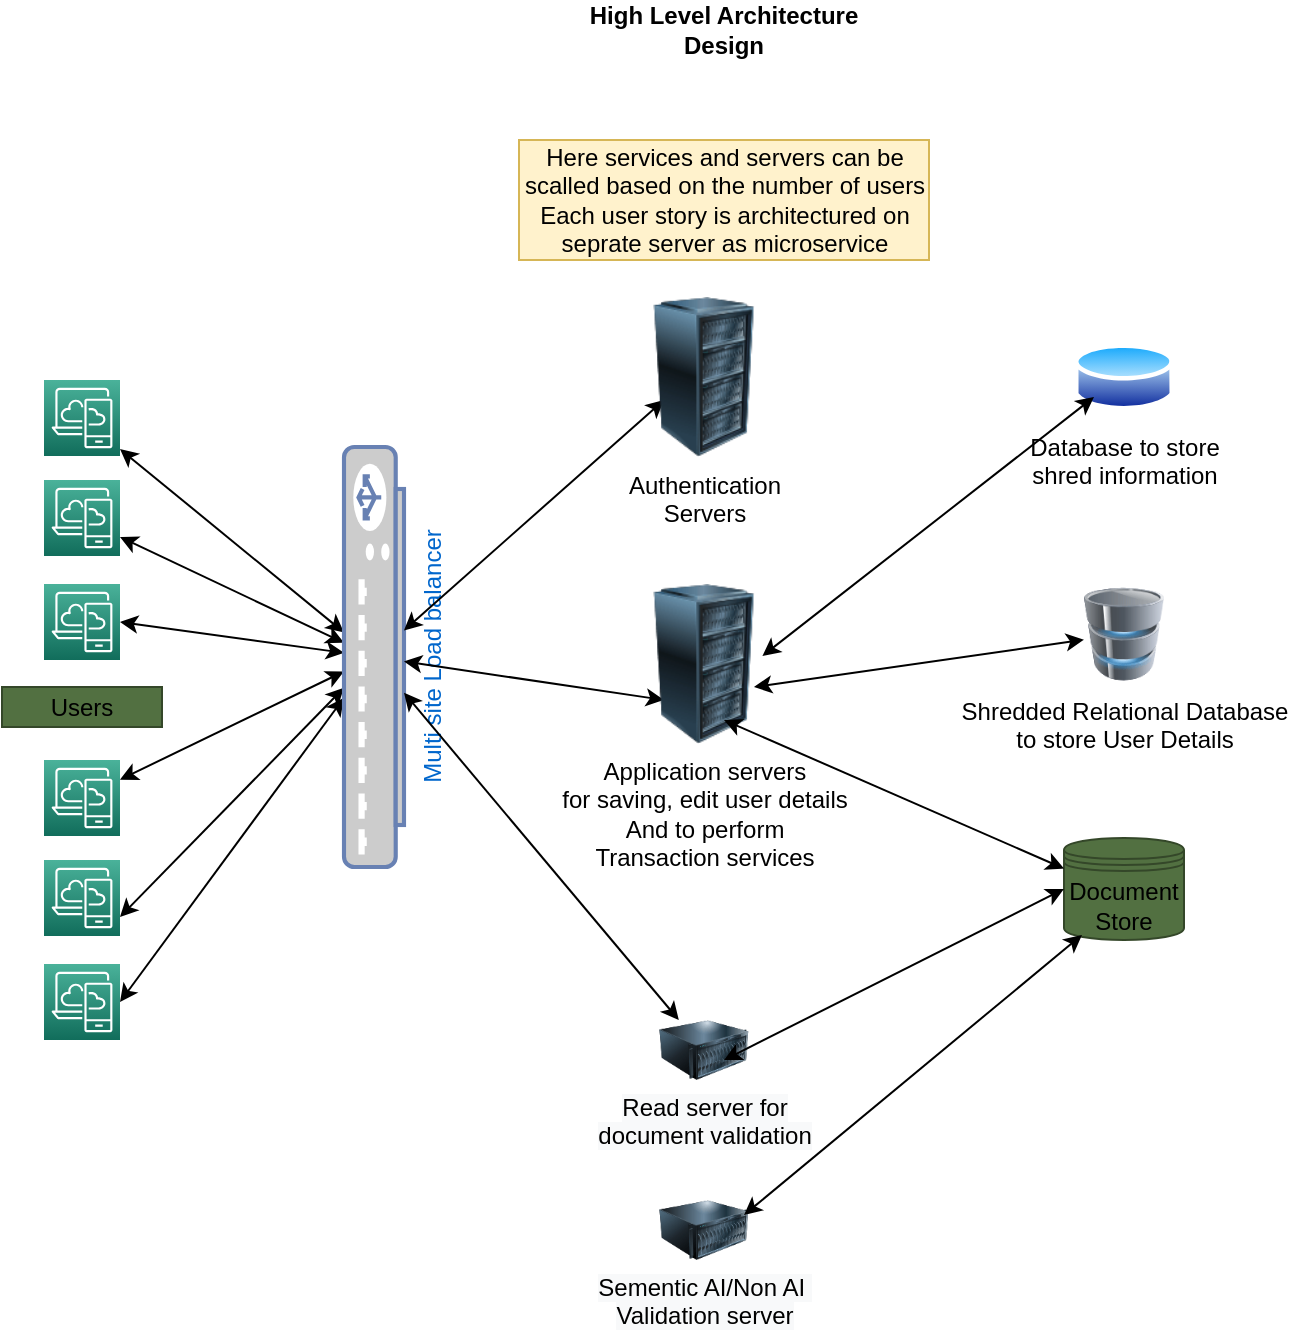 <mxfile version="16.6.3" type="github">
  <diagram id="mDYKbPkZ1JHOI9Wo8ffw" name="Page-1">
    <mxGraphModel dx="782" dy="411" grid="1" gridSize="10" guides="1" tooltips="1" connect="1" arrows="1" fold="1" page="1" pageScale="1" pageWidth="827" pageHeight="1169" math="0" shadow="0">
      <root>
        <mxCell id="0" />
        <mxCell id="1" parent="0" />
        <mxCell id="J87j1mYxE_HHsohZvzXR-25" value="Here services and servers can be scalled based on the number of users&lt;br&gt;Each user story is architectured on seprate server as microservice" style="whiteSpace=wrap;html=1;fillColor=#fff2cc;strokeColor=#d6b656;" vertex="1" parent="1">
          <mxGeometry x="297.5" y="90" width="205" height="60" as="geometry" />
        </mxCell>
        <mxCell id="J87j1mYxE_HHsohZvzXR-4" value="Users" style="rounded=0;whiteSpace=wrap;html=1;fillColor=#527041;strokeColor=#344729;" vertex="1" parent="1">
          <mxGeometry x="39" y="363.5" width="80" height="20" as="geometry" />
        </mxCell>
        <mxCell id="J87j1mYxE_HHsohZvzXR-10" value="&lt;b&gt;High Level Architecture Design&lt;/b&gt;" style="text;html=1;strokeColor=none;fillColor=none;align=center;verticalAlign=middle;whiteSpace=wrap;rounded=0;" vertex="1" parent="1">
          <mxGeometry x="330" y="20" width="140" height="30" as="geometry" />
        </mxCell>
        <mxCell id="J87j1mYxE_HHsohZvzXR-13" value="" style="endArrow=classic;startArrow=classic;html=1;rounded=0;" edge="1" parent="1" source="J87j1mYxE_HHsohZvzXR-34" target="J87j1mYxE_HHsohZvzXR-47">
          <mxGeometry width="50" height="50" relative="1" as="geometry">
            <mxPoint x="100" y="230" as="sourcePoint" />
            <mxPoint x="207.5" y="326.084" as="targetPoint" />
          </mxGeometry>
        </mxCell>
        <mxCell id="J87j1mYxE_HHsohZvzXR-14" value="" style="endArrow=classic;startArrow=classic;html=1;rounded=0;exitX=1;exitY=0.75;exitDx=0;exitDy=0;exitPerimeter=0;" edge="1" parent="1" source="J87j1mYxE_HHsohZvzXR-35" target="J87j1mYxE_HHsohZvzXR-47">
          <mxGeometry width="50" height="50" relative="1" as="geometry">
            <mxPoint x="100" y="270" as="sourcePoint" />
            <mxPoint x="207.5" y="335.793" as="targetPoint" />
          </mxGeometry>
        </mxCell>
        <mxCell id="J87j1mYxE_HHsohZvzXR-15" value="" style="endArrow=classic;startArrow=classic;html=1;rounded=0;exitX=1;exitY=0.5;exitDx=0;exitDy=0;exitPerimeter=0;" edge="1" parent="1" source="J87j1mYxE_HHsohZvzXR-37" target="J87j1mYxE_HHsohZvzXR-47">
          <mxGeometry width="50" height="50" relative="1" as="geometry">
            <mxPoint x="100" y="310" as="sourcePoint" />
            <mxPoint x="207.5" y="344.933" as="targetPoint" />
          </mxGeometry>
        </mxCell>
        <mxCell id="J87j1mYxE_HHsohZvzXR-34" value="" style="sketch=0;points=[[0,0,0],[0.25,0,0],[0.5,0,0],[0.75,0,0],[1,0,0],[0,1,0],[0.25,1,0],[0.5,1,0],[0.75,1,0],[1,1,0],[0,0.25,0],[0,0.5,0],[0,0.75,0],[1,0.25,0],[1,0.5,0],[1,0.75,0]];outlineConnect=0;fontColor=#232F3E;gradientColor=#4AB29A;gradientDirection=north;fillColor=#116D5B;strokeColor=#ffffff;dashed=0;verticalLabelPosition=bottom;verticalAlign=top;align=center;html=1;fontSize=12;fontStyle=0;aspect=fixed;shape=mxgraph.aws4.resourceIcon;resIcon=mxgraph.aws4.desktop_and_app_streaming;" vertex="1" parent="1">
          <mxGeometry x="60" y="210" width="38" height="38" as="geometry" />
        </mxCell>
        <mxCell id="J87j1mYxE_HHsohZvzXR-35" value="" style="sketch=0;points=[[0,0,0],[0.25,0,0],[0.5,0,0],[0.75,0,0],[1,0,0],[0,1,0],[0.25,1,0],[0.5,1,0],[0.75,1,0],[1,1,0],[0,0.25,0],[0,0.5,0],[0,0.75,0],[1,0.25,0],[1,0.5,0],[1,0.75,0]];outlineConnect=0;fontColor=#232F3E;gradientColor=#4AB29A;gradientDirection=north;fillColor=#116D5B;strokeColor=#ffffff;dashed=0;verticalLabelPosition=bottom;verticalAlign=top;align=center;html=1;fontSize=12;fontStyle=0;aspect=fixed;shape=mxgraph.aws4.resourceIcon;resIcon=mxgraph.aws4.desktop_and_app_streaming;" vertex="1" parent="1">
          <mxGeometry x="60" y="260" width="38" height="38" as="geometry" />
        </mxCell>
        <mxCell id="J87j1mYxE_HHsohZvzXR-37" value="" style="sketch=0;points=[[0,0,0],[0.25,0,0],[0.5,0,0],[0.75,0,0],[1,0,0],[0,1,0],[0.25,1,0],[0.5,1,0],[0.75,1,0],[1,1,0],[0,0.25,0],[0,0.5,0],[0,0.75,0],[1,0.25,0],[1,0.5,0],[1,0.75,0]];outlineConnect=0;fontColor=#232F3E;gradientColor=#4AB29A;gradientDirection=north;fillColor=#116D5B;strokeColor=#ffffff;dashed=0;verticalLabelPosition=bottom;verticalAlign=top;align=center;html=1;fontSize=12;fontStyle=0;aspect=fixed;shape=mxgraph.aws4.resourceIcon;resIcon=mxgraph.aws4.desktop_and_app_streaming;" vertex="1" parent="1">
          <mxGeometry x="60" y="312" width="38" height="38" as="geometry" />
        </mxCell>
        <mxCell id="J87j1mYxE_HHsohZvzXR-40" value="" style="endArrow=classic;startArrow=classic;html=1;rounded=0;" edge="1" parent="1" source="J87j1mYxE_HHsohZvzXR-43" target="J87j1mYxE_HHsohZvzXR-47">
          <mxGeometry width="50" height="50" relative="1" as="geometry">
            <mxPoint x="100" y="420" as="sourcePoint" />
            <mxPoint x="209.36" y="381.96" as="targetPoint" />
          </mxGeometry>
        </mxCell>
        <mxCell id="J87j1mYxE_HHsohZvzXR-41" value="" style="endArrow=classic;startArrow=classic;html=1;rounded=0;exitX=1;exitY=0.75;exitDx=0;exitDy=0;exitPerimeter=0;" edge="1" parent="1" source="J87j1mYxE_HHsohZvzXR-44" target="J87j1mYxE_HHsohZvzXR-47">
          <mxGeometry width="50" height="50" relative="1" as="geometry">
            <mxPoint x="100" y="460" as="sourcePoint" />
            <mxPoint x="210" y="390" as="targetPoint" />
          </mxGeometry>
        </mxCell>
        <mxCell id="J87j1mYxE_HHsohZvzXR-42" value="" style="endArrow=classic;startArrow=classic;html=1;rounded=0;exitX=1;exitY=0.5;exitDx=0;exitDy=0;exitPerimeter=0;" edge="1" parent="1" source="J87j1mYxE_HHsohZvzXR-45" target="J87j1mYxE_HHsohZvzXR-47">
          <mxGeometry width="50" height="50" relative="1" as="geometry">
            <mxPoint x="100" y="500" as="sourcePoint" />
            <mxPoint x="200" y="430" as="targetPoint" />
          </mxGeometry>
        </mxCell>
        <mxCell id="J87j1mYxE_HHsohZvzXR-43" value="" style="sketch=0;points=[[0,0,0],[0.25,0,0],[0.5,0,0],[0.75,0,0],[1,0,0],[0,1,0],[0.25,1,0],[0.5,1,0],[0.75,1,0],[1,1,0],[0,0.25,0],[0,0.5,0],[0,0.75,0],[1,0.25,0],[1,0.5,0],[1,0.75,0]];outlineConnect=0;fontColor=#232F3E;gradientColor=#4AB29A;gradientDirection=north;fillColor=#116D5B;strokeColor=#ffffff;dashed=0;verticalLabelPosition=bottom;verticalAlign=top;align=center;html=1;fontSize=12;fontStyle=0;aspect=fixed;shape=mxgraph.aws4.resourceIcon;resIcon=mxgraph.aws4.desktop_and_app_streaming;" vertex="1" parent="1">
          <mxGeometry x="60" y="400" width="38" height="38" as="geometry" />
        </mxCell>
        <mxCell id="J87j1mYxE_HHsohZvzXR-44" value="" style="sketch=0;points=[[0,0,0],[0.25,0,0],[0.5,0,0],[0.75,0,0],[1,0,0],[0,1,0],[0.25,1,0],[0.5,1,0],[0.75,1,0],[1,1,0],[0,0.25,0],[0,0.5,0],[0,0.75,0],[1,0.25,0],[1,0.5,0],[1,0.75,0]];outlineConnect=0;fontColor=#232F3E;gradientColor=#4AB29A;gradientDirection=north;fillColor=#116D5B;strokeColor=#ffffff;dashed=0;verticalLabelPosition=bottom;verticalAlign=top;align=center;html=1;fontSize=12;fontStyle=0;aspect=fixed;shape=mxgraph.aws4.resourceIcon;resIcon=mxgraph.aws4.desktop_and_app_streaming;" vertex="1" parent="1">
          <mxGeometry x="60" y="450" width="38" height="38" as="geometry" />
        </mxCell>
        <mxCell id="J87j1mYxE_HHsohZvzXR-45" value="" style="sketch=0;points=[[0,0,0],[0.25,0,0],[0.5,0,0],[0.75,0,0],[1,0,0],[0,1,0],[0.25,1,0],[0.5,1,0],[0.75,1,0],[1,1,0],[0,0.25,0],[0,0.5,0],[0,0.75,0],[1,0.25,0],[1,0.5,0],[1,0.75,0]];outlineConnect=0;fontColor=#232F3E;gradientColor=#4AB29A;gradientDirection=north;fillColor=#116D5B;strokeColor=#ffffff;dashed=0;verticalLabelPosition=bottom;verticalAlign=top;align=center;html=1;fontSize=12;fontStyle=0;aspect=fixed;shape=mxgraph.aws4.resourceIcon;resIcon=mxgraph.aws4.desktop_and_app_streaming;" vertex="1" parent="1">
          <mxGeometry x="60" y="502" width="38" height="38" as="geometry" />
        </mxCell>
        <mxCell id="J87j1mYxE_HHsohZvzXR-47" value="Multi site Load balancer" style="fontColor=#0066CC;verticalAlign=top;verticalLabelPosition=bottom;labelPosition=center;align=center;html=1;outlineConnect=0;fillColor=#CCCCCC;strokeColor=#6881B3;gradientColor=none;gradientDirection=north;strokeWidth=2;shape=mxgraph.networks.load_balancer;rotation=-90;" vertex="1" parent="1">
          <mxGeometry x="120" y="333.5" width="210" height="30" as="geometry" />
        </mxCell>
        <mxCell id="J87j1mYxE_HHsohZvzXR-60" value="" style="endArrow=classic;startArrow=classic;html=1;rounded=0;" edge="1" parent="1" source="J87j1mYxE_HHsohZvzXR-47">
          <mxGeometry width="50" height="50" relative="1" as="geometry">
            <mxPoint x="243.5" y="319.996" as="sourcePoint" />
            <mxPoint x="370" y="220" as="targetPoint" />
          </mxGeometry>
        </mxCell>
        <mxCell id="J87j1mYxE_HHsohZvzXR-61" value="" style="endArrow=classic;startArrow=classic;html=1;rounded=0;" edge="1" parent="1" source="J87j1mYxE_HHsohZvzXR-47">
          <mxGeometry width="50" height="50" relative="1" as="geometry">
            <mxPoint x="253.5" y="372.946" as="sourcePoint" />
            <mxPoint x="370" y="370" as="targetPoint" />
          </mxGeometry>
        </mxCell>
        <mxCell id="J87j1mYxE_HHsohZvzXR-63" value="&lt;span style=&quot;background-color: rgb(248 , 249 , 250)&quot;&gt;Read server for &lt;br&gt;document validation&lt;br&gt;&lt;/span&gt;" style="image;html=1;image=img/lib/clip_art/computers/Server_128x128.png;strokeColor=#344729;fillColor=#527041;" vertex="1" parent="1">
          <mxGeometry x="350" y="530" width="80" height="30" as="geometry" />
        </mxCell>
        <mxCell id="J87j1mYxE_HHsohZvzXR-66" value="" style="endArrow=classic;startArrow=classic;html=1;rounded=0;" edge="1" parent="1" source="J87j1mYxE_HHsohZvzXR-47" target="J87j1mYxE_HHsohZvzXR-63">
          <mxGeometry width="50" height="50" relative="1" as="geometry">
            <mxPoint x="253.5" y="384.588" as="sourcePoint" />
            <mxPoint x="390" y="439.99" as="targetPoint" />
          </mxGeometry>
        </mxCell>
        <mxCell id="J87j1mYxE_HHsohZvzXR-68" value="Shredded&amp;nbsp;Relational Database&lt;br&gt;to store User Details" style="image;html=1;image=img/lib/clip_art/computers/Database_128x128.png;strokeColor=#344729;fillColor=#527041;" vertex="1" parent="1">
          <mxGeometry x="580" y="312" width="40" height="50" as="geometry" />
        </mxCell>
        <mxCell id="J87j1mYxE_HHsohZvzXR-73" value="Database to store &lt;br&gt;shred information" style="aspect=fixed;perimeter=ellipsePerimeter;html=1;align=center;shadow=0;dashed=0;spacingTop=3;image;image=img/lib/active_directory/database.svg;strokeColor=#344729;fillColor=#527041;" vertex="1" parent="1">
          <mxGeometry x="575" y="190" width="50" height="37" as="geometry" />
        </mxCell>
        <mxCell id="J87j1mYxE_HHsohZvzXR-75" value="" style="endArrow=classic;startArrow=classic;html=1;rounded=0;entryX=0;entryY=0.5;entryDx=0;entryDy=0;" edge="1" parent="1">
          <mxGeometry width="50" height="50" relative="1" as="geometry">
            <mxPoint x="419.204" y="348" as="sourcePoint" />
            <mxPoint x="585" y="218.5" as="targetPoint" />
          </mxGeometry>
        </mxCell>
        <mxCell id="J87j1mYxE_HHsohZvzXR-88" value="Document Store" style="shape=datastore;whiteSpace=wrap;html=1;strokeColor=#344729;fillColor=#527041;" vertex="1" parent="1">
          <mxGeometry x="570" y="439" width="60" height="51" as="geometry" />
        </mxCell>
        <mxCell id="J87j1mYxE_HHsohZvzXR-90" value="" style="endArrow=classic;startArrow=classic;html=1;rounded=0;" edge="1" parent="1" target="J87j1mYxE_HHsohZvzXR-68">
          <mxGeometry width="50" height="50" relative="1" as="geometry">
            <mxPoint x="415" y="363.5" as="sourcePoint" />
            <mxPoint x="575" y="424.389" as="targetPoint" />
          </mxGeometry>
        </mxCell>
        <mxCell id="J87j1mYxE_HHsohZvzXR-92" value="" style="endArrow=classic;startArrow=classic;html=1;rounded=0;entryX=0;entryY=0.5;entryDx=0;entryDy=0;exitX=0.625;exitY=0.667;exitDx=0;exitDy=0;exitPerimeter=0;" edge="1" parent="1" source="J87j1mYxE_HHsohZvzXR-63" target="J87j1mYxE_HHsohZvzXR-88">
          <mxGeometry width="50" height="50" relative="1" as="geometry">
            <mxPoint x="420" y="495.56" as="sourcePoint" />
            <mxPoint x="586" y="437.995" as="targetPoint" />
          </mxGeometry>
        </mxCell>
        <mxCell id="J87j1mYxE_HHsohZvzXR-93" value="Authentication&lt;br&gt;Servers" style="image;html=1;image=img/lib/clip_art/computers/Server_Rack_128x128.png;strokeColor=#344729;fillColor=#527041;verticalAlign=top;" vertex="1" parent="1">
          <mxGeometry x="350" y="168.5" width="80" height="80" as="geometry" />
        </mxCell>
        <mxCell id="J87j1mYxE_HHsohZvzXR-94" value="Application servers&lt;br&gt;for saving, edit user details&lt;br&gt;And to perform&lt;br&gt;Transaction services" style="image;html=1;image=img/lib/clip_art/computers/Server_Rack_128x128.png;strokeColor=#344729;fillColor=#527041;" vertex="1" parent="1">
          <mxGeometry x="350" y="312" width="80" height="80" as="geometry" />
        </mxCell>
        <mxCell id="J87j1mYxE_HHsohZvzXR-102" value="" style="endArrow=classic;startArrow=classic;html=1;rounded=0;exitX=0.625;exitY=0.85;exitDx=0;exitDy=0;exitPerimeter=0;entryX=0;entryY=0.3;entryDx=0;entryDy=0;" edge="1" parent="1" source="J87j1mYxE_HHsohZvzXR-94" target="J87j1mYxE_HHsohZvzXR-88">
          <mxGeometry width="50" height="50" relative="1" as="geometry">
            <mxPoint x="425" y="373.5" as="sourcePoint" />
            <mxPoint x="590" y="349.865" as="targetPoint" />
          </mxGeometry>
        </mxCell>
        <mxCell id="J87j1mYxE_HHsohZvzXR-103" value="&lt;span style=&quot;background-color: rgb(248 , 249 , 250)&quot;&gt;Sementic AI/Non AI&amp;nbsp;&lt;br&gt;Validation server&lt;br&gt;&lt;/span&gt;" style="image;html=1;image=img/lib/clip_art/computers/Server_128x128.png;strokeColor=#344729;fillColor=#527041;" vertex="1" parent="1">
          <mxGeometry x="350" y="620" width="80" height="30" as="geometry" />
        </mxCell>
        <mxCell id="J87j1mYxE_HHsohZvzXR-104" value="" style="endArrow=classic;startArrow=classic;html=1;rounded=0;entryX=0.15;entryY=0.95;entryDx=0;entryDy=0;exitX=0.625;exitY=0.667;exitDx=0;exitDy=0;exitPerimeter=0;entryPerimeter=0;" edge="1" parent="1" target="J87j1mYxE_HHsohZvzXR-88">
          <mxGeometry width="50" height="50" relative="1" as="geometry">
            <mxPoint x="410" y="627.51" as="sourcePoint" />
            <mxPoint x="580" y="542" as="targetPoint" />
          </mxGeometry>
        </mxCell>
      </root>
    </mxGraphModel>
  </diagram>
</mxfile>
